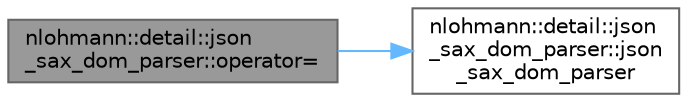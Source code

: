 digraph "nlohmann::detail::json_sax_dom_parser::operator="
{
 // LATEX_PDF_SIZE
  bgcolor="transparent";
  edge [fontname=Helvetica,fontsize=10,labelfontname=Helvetica,labelfontsize=10];
  node [fontname=Helvetica,fontsize=10,shape=box,height=0.2,width=0.4];
  rankdir="LR";
  Node1 [id="Node000001",label="nlohmann::detail::json\l_sax_dom_parser::operator=",height=0.2,width=0.4,color="gray40", fillcolor="grey60", style="filled", fontcolor="black",tooltip=" "];
  Node1 -> Node2 [id="edge2_Node000001_Node000002",color="steelblue1",style="solid",tooltip=" "];
  Node2 [id="Node000002",label="nlohmann::detail::json\l_sax_dom_parser::json\l_sax_dom_parser",height=0.2,width=0.4,color="grey40", fillcolor="white", style="filled",URL="$classnlohmann_1_1detail_1_1json__sax__dom__parser.html#afc50fee0a92ce84afb84041ebbdfba80",tooltip=" "];
}
